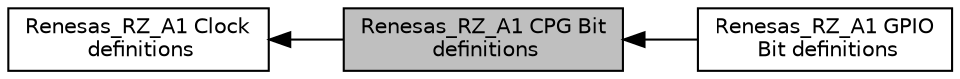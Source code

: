 digraph "Renesas_RZ_A1 CPG Bit definitions"
{
  edge [fontname="Helvetica",fontsize="10",labelfontname="Helvetica",labelfontsize="10"];
  node [fontname="Helvetica",fontsize="10",shape=box];
  rankdir=LR;
  Node3 [label="Renesas_RZ_A1 GPIO\l Bit definitions",height=0.2,width=0.4,color="black", fillcolor="white", style="filled",URL="$d8/df9/group__Renesas__RZ__A1__H__GPIO.html",tooltip=" "];
  Node2 [label="Renesas_RZ_A1 Clock\l definitions",height=0.2,width=0.4,color="black", fillcolor="white", style="filled",URL="$de/d9b/group__Renesas__RZ__A1__Clocks.html",tooltip=" "];
  Node1 [label="Renesas_RZ_A1 CPG Bit\l definitions",height=0.2,width=0.4,color="black", fillcolor="grey75", style="filled", fontcolor="black",tooltip=" "];
  Node2->Node1 [shape=plaintext, dir="back", style="solid"];
  Node1->Node3 [shape=plaintext, dir="back", style="solid"];
}
